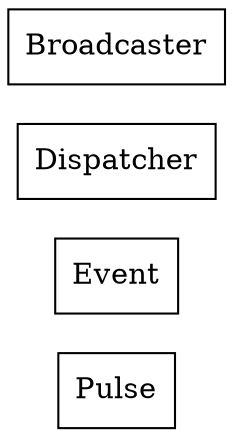 strict digraph class_diagram {
  rankdir=LR;
  TypePulse[
    label="Pulse",
    URL="Pulse.html",
    tooltip="com.sekati.events.Pulse",
    shape="record"
  ];
  TypeEvent[
    label="Event",
    URL="Event.html",
    tooltip="com.sekati.events.Event",
    shape="record"
  ];
  TypeDispatcher[
    label="Dispatcher",
    URL="Dispatcher.html",
    tooltip="com.sekati.events.Dispatcher",
    shape="record"
  ];
  TypeBroadcaster[
    label="Broadcaster",
    URL="Broadcaster.html",
    tooltip="com.sekati.events.Broadcaster",
    shape="record"
  ];
}
